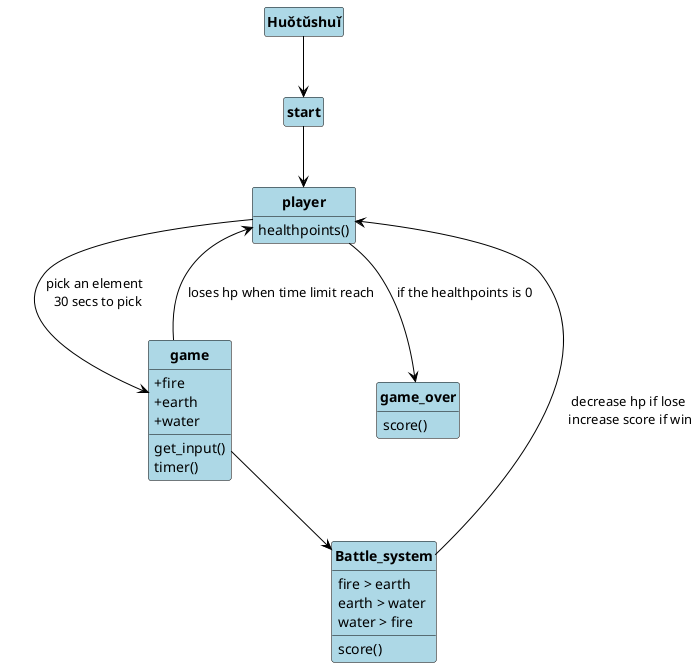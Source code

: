 @startuml
skinparam classAttributeIconSize 0
skinparam class {
BackgroundColor LightBlue
ArrowColor Black
BorderColor Black
}
skinparam stereotypeCBackgroundColor white
skinparam shadowing false
skinparam classFontStyle bold
hide circle
hide empty members
Huǒtǔshuǐ  --> start
start --> player
player --> game : pick an element \n 30 secs to pick
game --> Battle_system
game --> player : loses hp when time limit reach
Battle_system --> player : decrease hp if lose\n increase score if win
player --> game_over :if the healthpoints is 0
class game{
+fire
+earth
+water
get_input()
timer()
}
class Battle_system{
fire > earth
earth > water
water > fire
score()

}
class player{
healthpoints()
}
class game_over{
score()
}
@enduml
